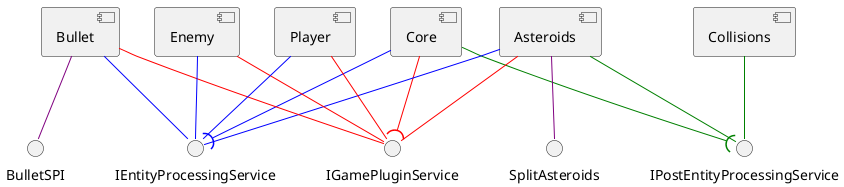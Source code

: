 @startuml
'https://plantuml.com/component-diagram

[Core] -[#red]-( IGamePluginService
[Core] -[#blue]-( IEntityProcessingService
[Core] -[#green]-( IPostEntityProcessingService

[Asteroids] -[#red]- IGamePluginService
[Asteroids] -[#blue]- IEntityProcessingService
[Asteroids] -[#green]- IPostEntityProcessingService
[Asteroids] -[#purple]- SplitAsteroids

[Bullet] -[#red]- IGamePluginService
[Bullet] -[#blue]- IEntityProcessingService
[Bullet] -[#purple]- BulletSPI

[Enemy] -[#red]- IGamePluginService
[Enemy] -[#blue]- IEntityProcessingService

[Player] -[#red]- IGamePluginService
[Player] -[#blue]- IEntityProcessingService

[Collisions] -[#green]- IPostEntityProcessingService

@enduml

//Husk, at lave små UML Klassediagrammer for hvert modul.
//Derefter lav et pakkestruktur, hvor du skaber inheritance mellem dem.
